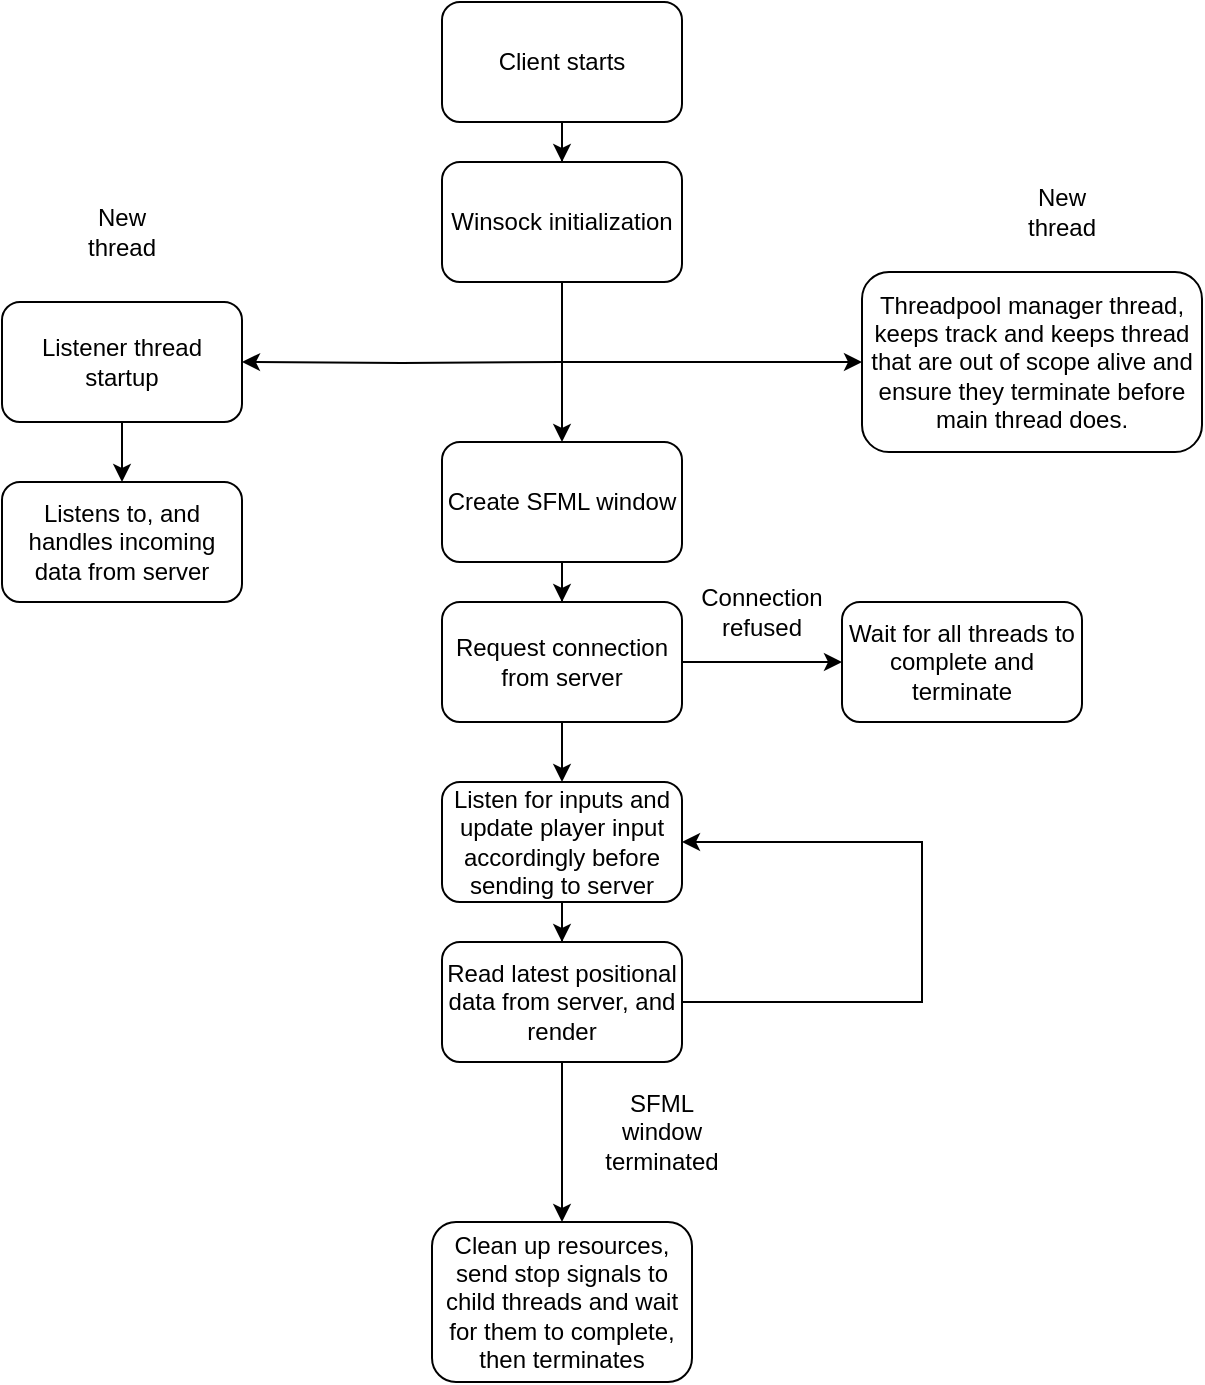 <mxfile version="26.2.5">
  <diagram name="Page-1" id="f1AWC8eIU-14YvADcXkU">
    <mxGraphModel dx="1556" dy="850" grid="1" gridSize="10" guides="1" tooltips="1" connect="1" arrows="1" fold="1" page="1" pageScale="1" pageWidth="850" pageHeight="1100" math="0" shadow="0">
      <root>
        <mxCell id="0" />
        <mxCell id="1" parent="0" />
        <mxCell id="xuDa41xI-sAGjudpszaS-3" value="" style="edgeStyle=orthogonalEdgeStyle;rounded=0;orthogonalLoop=1;jettySize=auto;html=1;" edge="1" parent="1" source="xuDa41xI-sAGjudpszaS-1" target="xuDa41xI-sAGjudpszaS-2">
          <mxGeometry relative="1" as="geometry" />
        </mxCell>
        <mxCell id="xuDa41xI-sAGjudpszaS-1" value="Client starts" style="rounded=1;whiteSpace=wrap;html=1;" vertex="1" parent="1">
          <mxGeometry x="360" y="110" width="120" height="60" as="geometry" />
        </mxCell>
        <mxCell id="xuDa41xI-sAGjudpszaS-9" value="" style="edgeStyle=orthogonalEdgeStyle;rounded=0;orthogonalLoop=1;jettySize=auto;html=1;" edge="1" parent="1" source="xuDa41xI-sAGjudpszaS-2" target="xuDa41xI-sAGjudpszaS-8">
          <mxGeometry relative="1" as="geometry" />
        </mxCell>
        <mxCell id="xuDa41xI-sAGjudpszaS-11" style="edgeStyle=orthogonalEdgeStyle;rounded=0;orthogonalLoop=1;jettySize=auto;html=1;entryX=1;entryY=0.5;entryDx=0;entryDy=0;" edge="1" parent="1" target="xuDa41xI-sAGjudpszaS-4">
          <mxGeometry relative="1" as="geometry">
            <mxPoint x="310" y="280" as="targetPoint" />
            <mxPoint x="420" y="290" as="sourcePoint" />
          </mxGeometry>
        </mxCell>
        <mxCell id="xuDa41xI-sAGjudpszaS-2" value="Winsock initialization" style="whiteSpace=wrap;html=1;rounded=1;" vertex="1" parent="1">
          <mxGeometry x="360" y="190" width="120" height="60" as="geometry" />
        </mxCell>
        <mxCell id="xuDa41xI-sAGjudpszaS-7" value="" style="edgeStyle=orthogonalEdgeStyle;rounded=0;orthogonalLoop=1;jettySize=auto;html=1;" edge="1" parent="1" source="xuDa41xI-sAGjudpszaS-4" target="xuDa41xI-sAGjudpszaS-6">
          <mxGeometry relative="1" as="geometry" />
        </mxCell>
        <mxCell id="xuDa41xI-sAGjudpszaS-4" value="Listener thread startup" style="whiteSpace=wrap;html=1;rounded=1;" vertex="1" parent="1">
          <mxGeometry x="140" y="260" width="120" height="60" as="geometry" />
        </mxCell>
        <mxCell id="xuDa41xI-sAGjudpszaS-6" value="Listens to, and handles incoming data from server" style="whiteSpace=wrap;html=1;rounded=1;" vertex="1" parent="1">
          <mxGeometry x="140" y="350" width="120" height="60" as="geometry" />
        </mxCell>
        <mxCell id="xuDa41xI-sAGjudpszaS-13" value="" style="edgeStyle=orthogonalEdgeStyle;rounded=0;orthogonalLoop=1;jettySize=auto;html=1;" edge="1" parent="1" source="xuDa41xI-sAGjudpszaS-8" target="xuDa41xI-sAGjudpszaS-12">
          <mxGeometry relative="1" as="geometry" />
        </mxCell>
        <mxCell id="xuDa41xI-sAGjudpszaS-8" value="Create SFML window" style="whiteSpace=wrap;html=1;rounded=1;" vertex="1" parent="1">
          <mxGeometry x="360" y="330" width="120" height="60" as="geometry" />
        </mxCell>
        <mxCell id="xuDa41xI-sAGjudpszaS-16" value="" style="edgeStyle=orthogonalEdgeStyle;rounded=0;orthogonalLoop=1;jettySize=auto;html=1;" edge="1" parent="1" source="xuDa41xI-sAGjudpszaS-12" target="xuDa41xI-sAGjudpszaS-15">
          <mxGeometry relative="1" as="geometry" />
        </mxCell>
        <mxCell id="xuDa41xI-sAGjudpszaS-22" value="" style="edgeStyle=orthogonalEdgeStyle;rounded=0;orthogonalLoop=1;jettySize=auto;html=1;" edge="1" parent="1" source="xuDa41xI-sAGjudpszaS-12" target="xuDa41xI-sAGjudpszaS-21">
          <mxGeometry relative="1" as="geometry" />
        </mxCell>
        <mxCell id="xuDa41xI-sAGjudpszaS-12" value="Request connection from server" style="whiteSpace=wrap;html=1;rounded=1;" vertex="1" parent="1">
          <mxGeometry x="360" y="410" width="120" height="60" as="geometry" />
        </mxCell>
        <mxCell id="xuDa41xI-sAGjudpszaS-14" value="New thread" style="text;html=1;align=center;verticalAlign=middle;whiteSpace=wrap;rounded=0;" vertex="1" parent="1">
          <mxGeometry x="170" y="210" width="60" height="30" as="geometry" />
        </mxCell>
        <mxCell id="xuDa41xI-sAGjudpszaS-15" value="Wait for all threads to complete and terminate" style="whiteSpace=wrap;html=1;rounded=1;" vertex="1" parent="1">
          <mxGeometry x="560" y="410" width="120" height="60" as="geometry" />
        </mxCell>
        <mxCell id="xuDa41xI-sAGjudpszaS-17" value="Connection refused" style="text;html=1;align=center;verticalAlign=middle;whiteSpace=wrap;rounded=0;" vertex="1" parent="1">
          <mxGeometry x="490" y="400" width="60" height="30" as="geometry" />
        </mxCell>
        <mxCell id="xuDa41xI-sAGjudpszaS-18" value="Threadpool manager thread, keeps track and keeps thread that are out of scope alive and ensure they terminate before main thread does." style="rounded=1;whiteSpace=wrap;html=1;" vertex="1" parent="1">
          <mxGeometry x="570" y="245" width="170" height="90" as="geometry" />
        </mxCell>
        <mxCell id="xuDa41xI-sAGjudpszaS-19" value="" style="endArrow=classic;html=1;rounded=0;entryX=0;entryY=0.5;entryDx=0;entryDy=0;" edge="1" parent="1" target="xuDa41xI-sAGjudpszaS-18">
          <mxGeometry width="50" height="50" relative="1" as="geometry">
            <mxPoint x="420" y="290" as="sourcePoint" />
            <mxPoint x="450" y="410" as="targetPoint" />
          </mxGeometry>
        </mxCell>
        <mxCell id="xuDa41xI-sAGjudpszaS-20" value="New thread" style="text;html=1;align=center;verticalAlign=middle;whiteSpace=wrap;rounded=0;" vertex="1" parent="1">
          <mxGeometry x="640" y="200" width="60" height="30" as="geometry" />
        </mxCell>
        <mxCell id="xuDa41xI-sAGjudpszaS-24" value="" style="edgeStyle=orthogonalEdgeStyle;rounded=0;orthogonalLoop=1;jettySize=auto;html=1;" edge="1" parent="1" source="xuDa41xI-sAGjudpszaS-21" target="xuDa41xI-sAGjudpszaS-23">
          <mxGeometry relative="1" as="geometry" />
        </mxCell>
        <mxCell id="xuDa41xI-sAGjudpszaS-21" value="Listen for inputs and update player input accordingly before sending to server" style="whiteSpace=wrap;html=1;rounded=1;" vertex="1" parent="1">
          <mxGeometry x="360" y="500" width="120" height="60" as="geometry" />
        </mxCell>
        <mxCell id="xuDa41xI-sAGjudpszaS-27" value="" style="edgeStyle=orthogonalEdgeStyle;rounded=0;orthogonalLoop=1;jettySize=auto;html=1;" edge="1" parent="1" source="xuDa41xI-sAGjudpszaS-23" target="xuDa41xI-sAGjudpszaS-26">
          <mxGeometry relative="1" as="geometry" />
        </mxCell>
        <mxCell id="xuDa41xI-sAGjudpszaS-23" value="Read latest positional data from server, and render" style="whiteSpace=wrap;html=1;rounded=1;" vertex="1" parent="1">
          <mxGeometry x="360" y="580" width="120" height="60" as="geometry" />
        </mxCell>
        <mxCell id="xuDa41xI-sAGjudpszaS-25" value="" style="endArrow=classic;html=1;rounded=0;exitX=1;exitY=0.5;exitDx=0;exitDy=0;entryX=1;entryY=0.5;entryDx=0;entryDy=0;" edge="1" parent="1" source="xuDa41xI-sAGjudpszaS-23" target="xuDa41xI-sAGjudpszaS-21">
          <mxGeometry width="50" height="50" relative="1" as="geometry">
            <mxPoint x="400" y="460" as="sourcePoint" />
            <mxPoint x="450" y="410" as="targetPoint" />
            <Array as="points">
              <mxPoint x="600" y="610" />
              <mxPoint x="600" y="530" />
            </Array>
          </mxGeometry>
        </mxCell>
        <mxCell id="xuDa41xI-sAGjudpszaS-26" value="Clean up resources, send stop signals to child threads and wait for them to complete, then terminates" style="whiteSpace=wrap;html=1;rounded=1;" vertex="1" parent="1">
          <mxGeometry x="355" y="720" width="130" height="80" as="geometry" />
        </mxCell>
        <mxCell id="xuDa41xI-sAGjudpszaS-28" value="SFML window terminated" style="text;html=1;align=center;verticalAlign=middle;whiteSpace=wrap;rounded=0;" vertex="1" parent="1">
          <mxGeometry x="440" y="660" width="60" height="30" as="geometry" />
        </mxCell>
      </root>
    </mxGraphModel>
  </diagram>
</mxfile>
